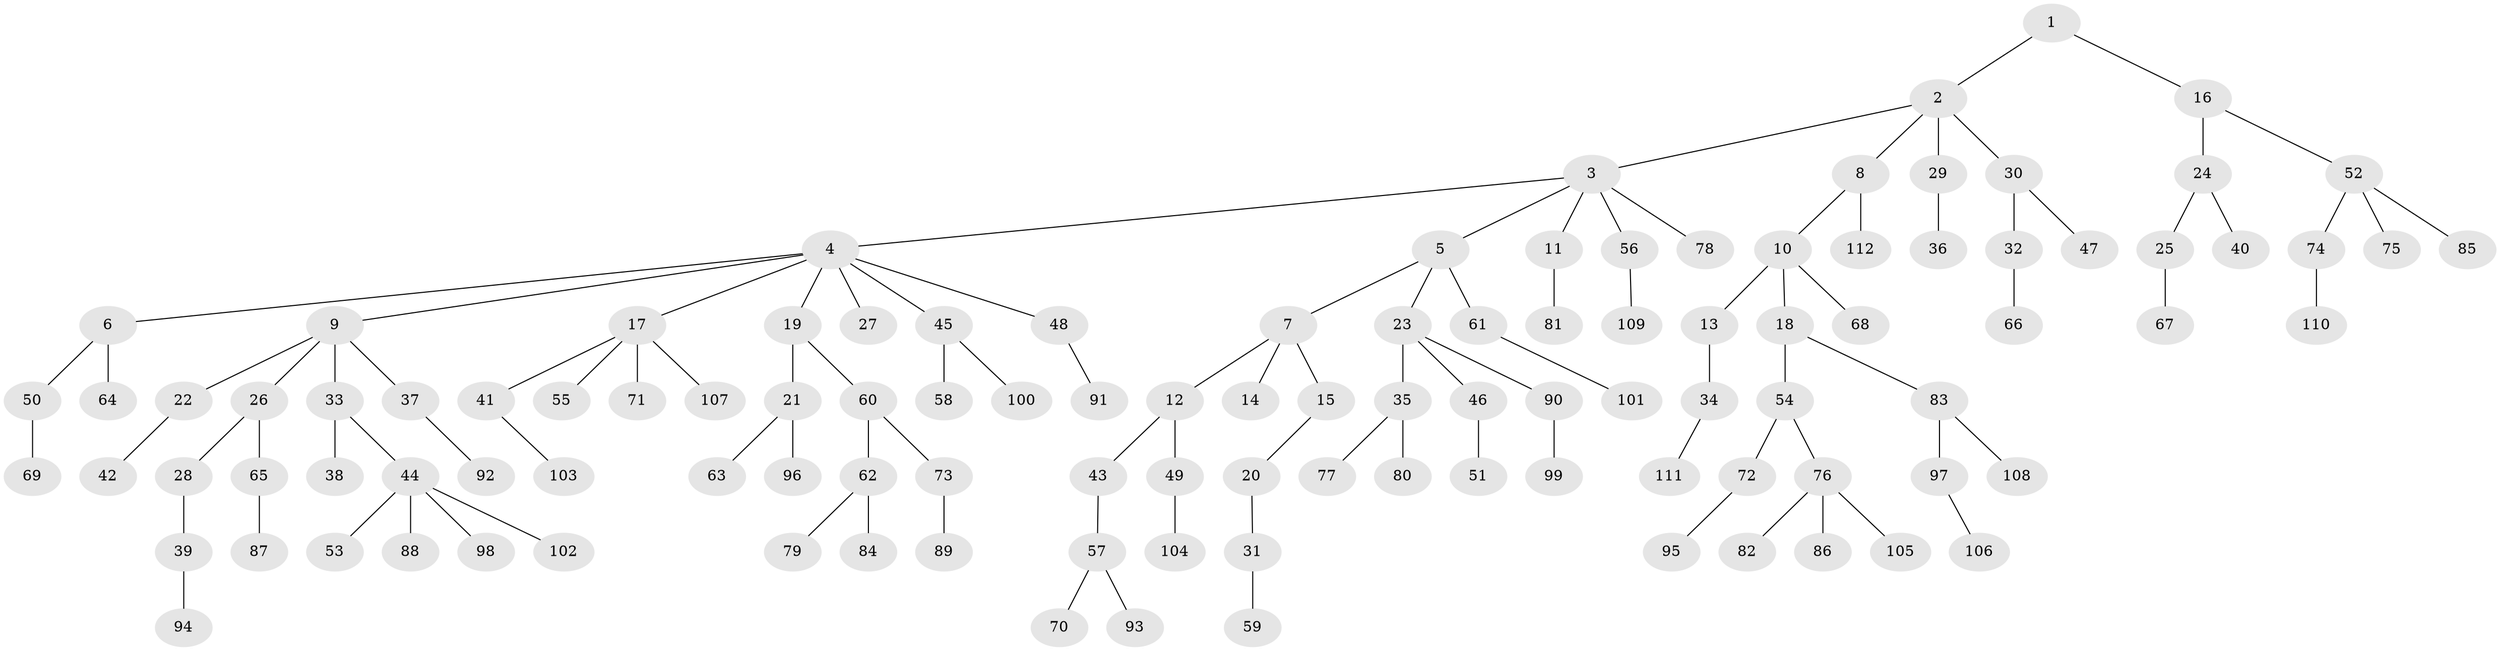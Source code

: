 // coarse degree distribution, {3: 0.0945945945945946, 6: 0.02702702702702703, 8: 0.013513513513513514, 9: 0.013513513513513514, 5: 0.02702702702702703, 1: 0.6216216216216216, 2: 0.13513513513513514, 4: 0.06756756756756757}
// Generated by graph-tools (version 1.1) at 2025/42/03/06/25 10:42:02]
// undirected, 112 vertices, 111 edges
graph export_dot {
graph [start="1"]
  node [color=gray90,style=filled];
  1;
  2;
  3;
  4;
  5;
  6;
  7;
  8;
  9;
  10;
  11;
  12;
  13;
  14;
  15;
  16;
  17;
  18;
  19;
  20;
  21;
  22;
  23;
  24;
  25;
  26;
  27;
  28;
  29;
  30;
  31;
  32;
  33;
  34;
  35;
  36;
  37;
  38;
  39;
  40;
  41;
  42;
  43;
  44;
  45;
  46;
  47;
  48;
  49;
  50;
  51;
  52;
  53;
  54;
  55;
  56;
  57;
  58;
  59;
  60;
  61;
  62;
  63;
  64;
  65;
  66;
  67;
  68;
  69;
  70;
  71;
  72;
  73;
  74;
  75;
  76;
  77;
  78;
  79;
  80;
  81;
  82;
  83;
  84;
  85;
  86;
  87;
  88;
  89;
  90;
  91;
  92;
  93;
  94;
  95;
  96;
  97;
  98;
  99;
  100;
  101;
  102;
  103;
  104;
  105;
  106;
  107;
  108;
  109;
  110;
  111;
  112;
  1 -- 2;
  1 -- 16;
  2 -- 3;
  2 -- 8;
  2 -- 29;
  2 -- 30;
  3 -- 4;
  3 -- 5;
  3 -- 11;
  3 -- 56;
  3 -- 78;
  4 -- 6;
  4 -- 9;
  4 -- 17;
  4 -- 19;
  4 -- 27;
  4 -- 45;
  4 -- 48;
  5 -- 7;
  5 -- 23;
  5 -- 61;
  6 -- 50;
  6 -- 64;
  7 -- 12;
  7 -- 14;
  7 -- 15;
  8 -- 10;
  8 -- 112;
  9 -- 22;
  9 -- 26;
  9 -- 33;
  9 -- 37;
  10 -- 13;
  10 -- 18;
  10 -- 68;
  11 -- 81;
  12 -- 43;
  12 -- 49;
  13 -- 34;
  15 -- 20;
  16 -- 24;
  16 -- 52;
  17 -- 41;
  17 -- 55;
  17 -- 71;
  17 -- 107;
  18 -- 54;
  18 -- 83;
  19 -- 21;
  19 -- 60;
  20 -- 31;
  21 -- 63;
  21 -- 96;
  22 -- 42;
  23 -- 35;
  23 -- 46;
  23 -- 90;
  24 -- 25;
  24 -- 40;
  25 -- 67;
  26 -- 28;
  26 -- 65;
  28 -- 39;
  29 -- 36;
  30 -- 32;
  30 -- 47;
  31 -- 59;
  32 -- 66;
  33 -- 38;
  33 -- 44;
  34 -- 111;
  35 -- 77;
  35 -- 80;
  37 -- 92;
  39 -- 94;
  41 -- 103;
  43 -- 57;
  44 -- 53;
  44 -- 88;
  44 -- 98;
  44 -- 102;
  45 -- 58;
  45 -- 100;
  46 -- 51;
  48 -- 91;
  49 -- 104;
  50 -- 69;
  52 -- 74;
  52 -- 75;
  52 -- 85;
  54 -- 72;
  54 -- 76;
  56 -- 109;
  57 -- 70;
  57 -- 93;
  60 -- 62;
  60 -- 73;
  61 -- 101;
  62 -- 79;
  62 -- 84;
  65 -- 87;
  72 -- 95;
  73 -- 89;
  74 -- 110;
  76 -- 82;
  76 -- 86;
  76 -- 105;
  83 -- 97;
  83 -- 108;
  90 -- 99;
  97 -- 106;
}
